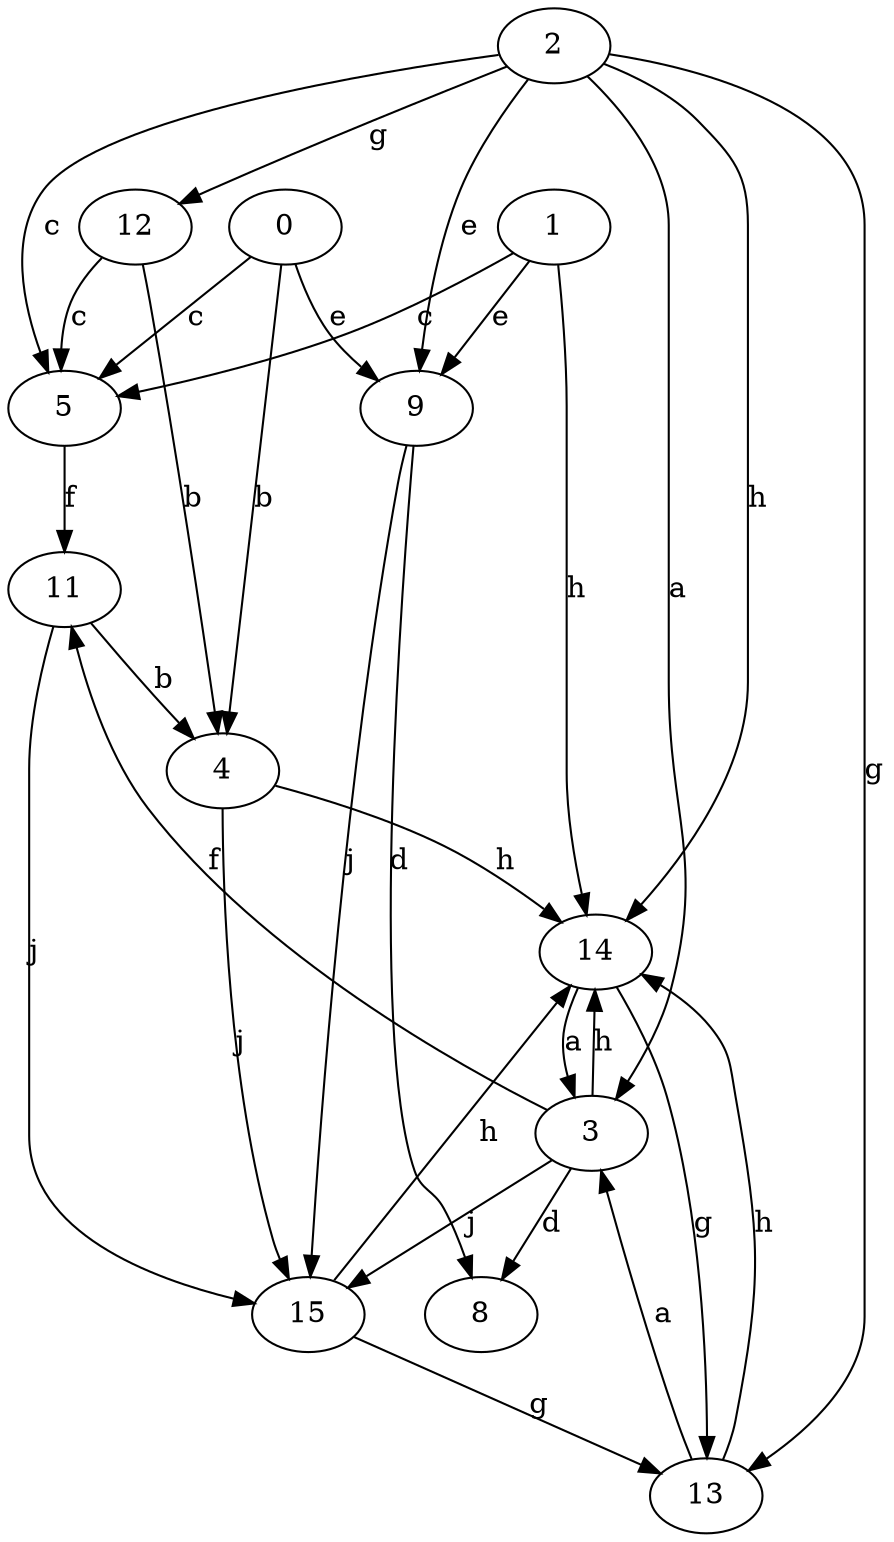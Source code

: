 strict digraph  {
1;
2;
3;
4;
5;
8;
9;
11;
12;
0;
13;
14;
15;
1 -> 5  [label=c];
1 -> 9  [label=e];
1 -> 14  [label=h];
2 -> 3  [label=a];
2 -> 5  [label=c];
2 -> 9  [label=e];
2 -> 12  [label=g];
2 -> 13  [label=g];
2 -> 14  [label=h];
3 -> 8  [label=d];
3 -> 11  [label=f];
3 -> 14  [label=h];
3 -> 15  [label=j];
4 -> 14  [label=h];
4 -> 15  [label=j];
5 -> 11  [label=f];
9 -> 8  [label=d];
9 -> 15  [label=j];
11 -> 4  [label=b];
11 -> 15  [label=j];
12 -> 4  [label=b];
12 -> 5  [label=c];
0 -> 4  [label=b];
0 -> 5  [label=c];
0 -> 9  [label=e];
13 -> 3  [label=a];
13 -> 14  [label=h];
14 -> 3  [label=a];
14 -> 13  [label=g];
15 -> 13  [label=g];
15 -> 14  [label=h];
}
